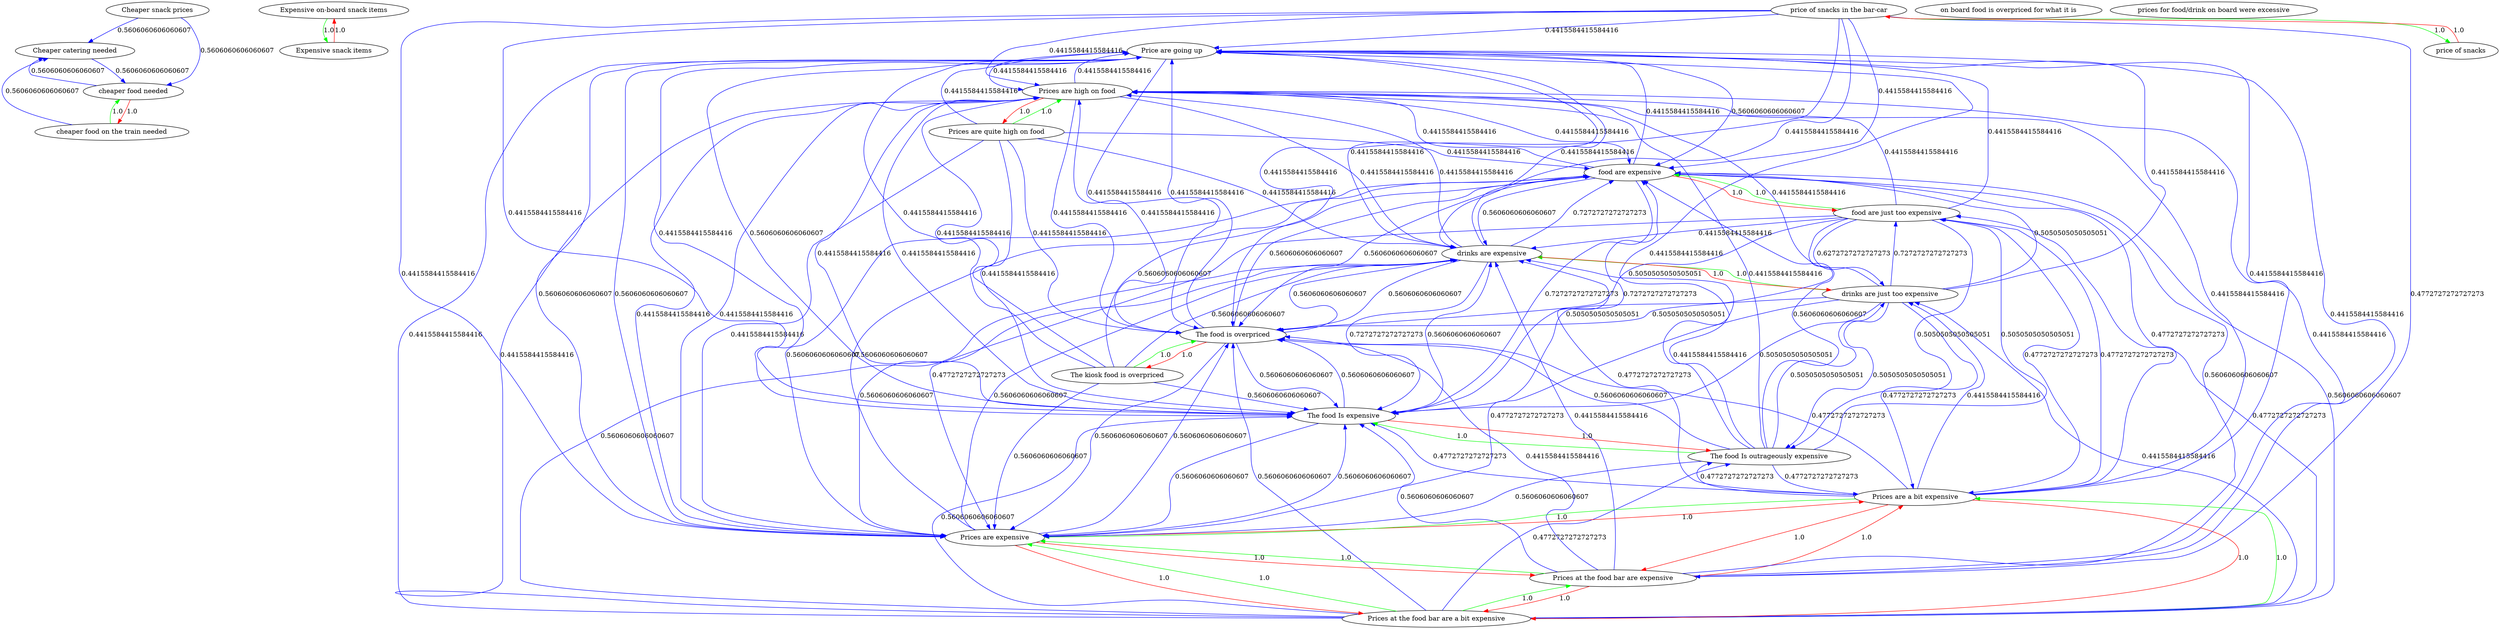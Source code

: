 digraph rawGraph {
"Cheaper catering needed";"Cheaper snack prices";"Expensive on-board snack items";"Expensive snack items";"Price are going up";"Prices are quite high on food";"Prices are high on food";"Prices at the food bar are a bit expensive";"Prices at the food bar are expensive";"Prices are expensive";"Prices are a bit expensive";"The food Is outrageously expensive";"The food Is expensive";"The kiosk food is overpriced";"The food is overpriced";"cheaper food on the train needed";"cheaper food needed";"drinks are just too expensive";"drinks are expensive";"food are just too expensive";"food are expensive";"on board food is overpriced for what it is";"price of snacks in the bar-car";"price of snacks";"prices for food/drink on board were excessive";"Expensive on-board snack items" -> "Expensive snack items" [label=1.0] [color=green]
"Expensive snack items" -> "Expensive on-board snack items" [label=1.0] [color=red]
"Prices are quite high on food" -> "Prices are high on food" [label=1.0] [color=green]
"Prices are high on food" -> "Prices are quite high on food" [label=1.0] [color=red]
"Price are going up" -> "Prices are high on food" [label=0.4415584415584416] [color=blue]
"Prices are high on food" -> "Price are going up" [label=0.4415584415584416] [color=blue]
"Prices are quite high on food" -> "Price are going up" [label=0.4415584415584416] [color=blue]
"Prices at the food bar are a bit expensive" -> "Prices at the food bar are expensive" [label=1.0] [color=green]
"Prices at the food bar are expensive" -> "Prices are expensive" [label=1.0] [color=green]
"Prices at the food bar are a bit expensive" -> "Prices are a bit expensive" [label=1.0] [color=green]
"Prices are a bit expensive" -> "Prices are expensive" [label=1.0] [color=green]
"Prices at the food bar are a bit expensive" -> "Prices are expensive" [label=1.0] [color=green]
"Prices at the food bar are expensive" -> "Prices at the food bar are a bit expensive" [label=1.0] [color=red]
"Prices at the food bar are expensive" -> "Prices are a bit expensive" [label=1.0] [color=red]
"Prices are expensive" -> "Prices at the food bar are a bit expensive" [label=1.0] [color=red]
"Prices are expensive" -> "Prices at the food bar are expensive" [label=1.0] [color=red]
"Prices are expensive" -> "Prices are a bit expensive" [label=1.0] [color=red]
"Prices are a bit expensive" -> "Prices at the food bar are a bit expensive" [label=1.0] [color=red]
"Prices are a bit expensive" -> "Prices at the food bar are expensive" [label=1.0] [color=red]
"Prices are high on food" -> "Prices are expensive" [label=0.4415584415584416] [color=blue]
"Prices are expensive" -> "Prices are high on food" [label=0.4415584415584416] [color=blue]
"Prices are expensive" -> "Price are going up" [label=0.5606060606060607] [color=blue]
"Price are going up" -> "Prices are expensive" [label=0.5606060606060607] [color=blue]
"Prices at the food bar are a bit expensive" -> "Prices are high on food" [label=0.4415584415584416] [color=blue]
"Prices at the food bar are a bit expensive" -> "Price are going up" [label=0.4415584415584416] [color=blue]
"Prices at the food bar are expensive" -> "Prices are high on food" [label=0.4415584415584416] [color=blue]
"Prices at the food bar are expensive" -> "Price are going up" [label=0.4415584415584416] [color=blue]
"Prices are a bit expensive" -> "Prices are high on food" [label=0.4415584415584416] [color=blue]
"Prices are a bit expensive" -> "Price are going up" [label=0.4415584415584416] [color=blue]
"The food Is outrageously expensive" -> "The food Is expensive" [label=1.0] [color=green]
"The food Is expensive" -> "The food Is outrageously expensive" [label=1.0] [color=red]
"Prices are expensive" -> "The food Is expensive" [label=0.5606060606060607] [color=blue]
"The food Is expensive" -> "Prices are expensive" [label=0.5606060606060607] [color=blue]
"Prices are a bit expensive" -> "The food Is outrageously expensive" [label=0.4772727272727273] [color=blue]
"The food Is outrageously expensive" -> "Prices are a bit expensive" [label=0.4772727272727273] [color=blue]
"Prices are high on food" -> "The food Is expensive" [label=0.4415584415584416] [color=blue]
"Prices at the food bar are a bit expensive" -> "The food Is expensive" [label=0.5606060606060607] [color=blue]
"Prices at the food bar are a bit expensive" -> "The food Is outrageously expensive" [label=0.4772727272727273] [color=blue]
"Prices are a bit expensive" -> "The food Is expensive" [label=0.4772727272727273] [color=blue]
"The food Is outrageously expensive" -> "Prices are expensive" [label=0.5606060606060607] [color=blue]
"The food Is outrageously expensive" -> "Prices are high on food" [label=0.4415584415584416] [color=blue]
"The food Is expensive" -> "Prices are high on food" [label=0.4415584415584416] [color=blue]
"The kiosk food is overpriced" -> "The food is overpriced" [label=1.0] [color=green]
"The food is overpriced" -> "The kiosk food is overpriced" [label=1.0] [color=red]
"The food is overpriced" -> "The food Is expensive" [label=0.5606060606060607] [color=blue]
"The food Is expensive" -> "The food is overpriced" [label=0.5606060606060607] [color=blue]
"Prices are high on food" -> "The food is overpriced" [label=0.4415584415584416] [color=blue]
"Prices at the food bar are a bit expensive" -> "The food is overpriced" [label=0.5606060606060607] [color=blue]
"Prices are a bit expensive" -> "The food is overpriced" [label=0.4772727272727273] [color=blue]
"The kiosk food is overpriced" -> "The food Is expensive" [label=0.5606060606060607] [color=blue]
"The food is overpriced" -> "Prices are high on food" [label=0.4415584415584416] [color=blue]
"cheaper food on the train needed" -> "cheaper food needed" [label=1.0] [color=green]
"cheaper food needed" -> "cheaper food on the train needed" [label=1.0] [color=red]
"Cheaper catering needed" -> "cheaper food needed" [label=0.5606060606060607] [color=blue]
"cheaper food needed" -> "Cheaper catering needed" [label=0.5606060606060607] [color=blue]
"Cheaper snack prices" -> "cheaper food needed" [label=0.5606060606060607] [color=blue]
"cheaper food on the train needed" -> "Cheaper catering needed" [label=0.5606060606060607] [color=blue]
"drinks are just too expensive" -> "drinks are expensive" [label=1.0] [color=green]
"drinks are expensive" -> "drinks are just too expensive" [label=1.0] [color=red]
"drinks are expensive" -> "The food is overpriced" [label=0.5606060606060607] [color=blue]
"The food Is expensive" -> "drinks are expensive" [label=0.5606060606060607] [color=blue]
"drinks are expensive" -> "The food Is expensive" [label=0.7272727272727273] [color=blue]
"drinks are just too expensive" -> "The food Is outrageously expensive" [label=0.5050505050505051] [color=blue]
"drinks are expensive" -> "Prices are expensive" [label=0.5606060606060607] [color=blue]
"Prices are expensive" -> "drinks are expensive" [label=0.5606060606060607] [color=blue]
"food are just too expensive" -> "food are expensive" [label=1.0] [color=green]
"food are expensive" -> "food are just too expensive" [label=1.0] [color=red]
"food are expensive" -> "The food is overpriced" [label=0.5606060606060607] [color=blue]
"The food is overpriced" -> "food are expensive" [label=0.5606060606060607] [color=blue]
"food are expensive" -> "The food Is expensive" [label=0.7272727272727273] [color=blue]
"The food Is expensive" -> "food are expensive" [label=0.7272727272727273] [color=blue]
"The food Is outrageously expensive" -> "food are just too expensive" [label=0.5050505050505051] [color=blue]
"food are just too expensive" -> "The food Is outrageously expensive" [label=0.5050505050505051] [color=blue]
"Prices are expensive" -> "food are expensive" [label=0.5606060606060607] [color=blue]
"food are expensive" -> "Prices are expensive" [label=0.5606060606060607] [color=blue]
"food are expensive" -> "drinks are expensive" [label=0.5606060606060607] [color=blue]
"drinks are expensive" -> "food are expensive" [label=0.7272727272727273] [color=blue]
"drinks are just too expensive" -> "food are just too expensive" [label=0.7272727272727273] [color=blue]
"food are just too expensive" -> "drinks are just too expensive" [label=0.6272727272727273] [color=blue]
"Prices are high on food" -> "food are expensive" [label=0.4415584415584416] [color=blue]
"Prices at the food bar are a bit expensive" -> "food are expensive" [label=0.5606060606060607] [color=blue]
"Prices are a bit expensive" -> "food are expensive" [label=0.4772727272727273] [color=blue]
"The kiosk food is overpriced" -> "food are expensive" [label=0.5606060606060607] [color=blue]
"price of snacks in the bar-car" -> "price of snacks" [label=1.0] [color=green]
"price of snacks" -> "price of snacks in the bar-car" [label=1.0] [color=red]
"price of snacks in the bar-car" -> "Prices at the food bar are expensive" [label=0.4772727272727273] [color=blue]
"Cheaper snack prices" -> "Cheaper catering needed" [label=0.5606060606060607] [color=blue]
"Price are going up" -> "The food is overpriced" [label=0.4415584415584416] [color=blue]
"Price are going up" -> "The food Is expensive" [label=0.5606060606060607] [color=blue]
"Price are going up" -> "food are expensive" [label=0.5606060606060607] [color=blue]
"Price are going up" -> "drinks are expensive" [label=0.4415584415584416] [color=blue]
"Prices are quite high on food" -> "The food is overpriced" [label=0.4415584415584416] [color=blue]
"Prices are quite high on food" -> "The food Is expensive" [label=0.4415584415584416] [color=blue]
"Prices are quite high on food" -> "food are expensive" [label=0.4415584415584416] [color=blue]
"Prices are quite high on food" -> "Prices are expensive" [label=0.4415584415584416] [color=blue]
"Prices are quite high on food" -> "drinks are expensive" [label=0.4415584415584416] [color=blue]
"Prices are high on food" -> "drinks are expensive" [label=0.4415584415584416] [color=blue]
"Prices at the food bar are a bit expensive" -> "food are just too expensive" [label=0.4772727272727273] [color=blue]
"Prices at the food bar are a bit expensive" -> "drinks are expensive" [label=0.5606060606060607] [color=blue]
"Prices at the food bar are expensive" -> "The food is overpriced" [label=0.4415584415584416] [color=blue]
"Prices at the food bar are expensive" -> "The food Is expensive" [label=0.5606060606060607] [color=blue]
"Prices at the food bar are expensive" -> "food are expensive" [label=0.5606060606060607] [color=blue]
"Prices at the food bar are expensive" -> "drinks are expensive" [label=0.4415584415584416] [color=blue]
"Prices are expensive" -> "The food is overpriced" [label=0.5606060606060607] [color=blue]
"Prices are a bit expensive" -> "food are just too expensive" [label=0.4772727272727273] [color=blue]
"Prices are a bit expensive" -> "drinks are expensive" [label=0.4772727272727273] [color=blue]
"The food Is outrageously expensive" -> "The food is overpriced" [label=0.5606060606060607] [color=blue]
"The food Is outrageously expensive" -> "food are expensive" [label=0.5606060606060607] [color=blue]
"The food Is outrageously expensive" -> "Price are going up" [label=0.4415584415584416] [color=blue]
"The food Is outrageously expensive" -> "drinks are just too expensive" [label=0.5050505050505051] [color=blue]
"The food Is outrageously expensive" -> "drinks are expensive" [label=0.4415584415584416] [color=blue]
"The food Is expensive" -> "Price are going up" [label=0.4415584415584416] [color=blue]
"The kiosk food is overpriced" -> "Prices are expensive" [label=0.5606060606060607] [color=blue]
"The kiosk food is overpriced" -> "Prices are high on food" [label=0.4415584415584416] [color=blue]
"The kiosk food is overpriced" -> "Price are going up" [label=0.4415584415584416] [color=blue]
"The kiosk food is overpriced" -> "drinks are expensive" [label=0.5606060606060607] [color=blue]
"The food is overpriced" -> "Prices are expensive" [label=0.5606060606060607] [color=blue]
"The food is overpriced" -> "Price are going up" [label=0.4415584415584416] [color=blue]
"The food is overpriced" -> "drinks are expensive" [label=0.5606060606060607] [color=blue]
"drinks are just too expensive" -> "The food is overpriced" [label=0.5050505050505051] [color=blue]
"drinks are just too expensive" -> "The food Is expensive" [label=0.5050505050505051] [color=blue]
"drinks are just too expensive" -> "food are expensive" [label=0.5050505050505051] [color=blue]
"drinks are just too expensive" -> "Prices are a bit expensive" [label=0.4772727272727273] [color=blue]
"drinks are just too expensive" -> "Prices are expensive" [label=0.4772727272727273] [color=blue]
"drinks are just too expensive" -> "Prices are high on food" [label=0.4415584415584416] [color=blue]
"drinks are just too expensive" -> "Price are going up" [label=0.4415584415584416] [color=blue]
"drinks are expensive" -> "Prices are high on food" [label=0.4415584415584416] [color=blue]
"drinks are expensive" -> "Price are going up" [label=0.4415584415584416] [color=blue]
"food are just too expensive" -> "The food is overpriced" [label=0.5050505050505051] [color=blue]
"food are just too expensive" -> "The food Is expensive" [label=0.5050505050505051] [color=blue]
"food are just too expensive" -> "Prices are a bit expensive" [label=0.4772727272727273] [color=blue]
"food are just too expensive" -> "Prices are expensive" [label=0.4772727272727273] [color=blue]
"food are just too expensive" -> "Prices are high on food" [label=0.4415584415584416] [color=blue]
"food are just too expensive" -> "Price are going up" [label=0.4415584415584416] [color=blue]
"food are just too expensive" -> "drinks are expensive" [label=0.4415584415584416] [color=blue]
"food are expensive" -> "Prices are high on food" [label=0.4415584415584416] [color=blue]
"food are expensive" -> "Price are going up" [label=0.4415584415584416] [color=blue]
"price of snacks in the bar-car" -> "The food is overpriced" [label=0.4415584415584416] [color=blue]
"price of snacks in the bar-car" -> "The food Is expensive" [label=0.4415584415584416] [color=blue]
"price of snacks in the bar-car" -> "food are expensive" [label=0.4415584415584416] [color=blue]
"price of snacks in the bar-car" -> "Prices are expensive" [label=0.4415584415584416] [color=blue]
"price of snacks in the bar-car" -> "Prices are high on food" [label=0.4415584415584416] [color=blue]
"price of snacks in the bar-car" -> "Price are going up" [label=0.4415584415584416] [color=blue]
"price of snacks in the bar-car" -> "drinks are expensive" [label=0.4415584415584416] [color=blue]
"Prices at the food bar are a bit expensive" -> "drinks are just too expensive" [label=0.4415584415584416] [color=blue]
"Prices are a bit expensive" -> "drinks are just too expensive" [label=0.4415584415584416] [color=blue]
}